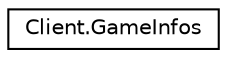 digraph "Graphical Class Hierarchy"
{
  edge [fontname="Helvetica",fontsize="10",labelfontname="Helvetica",labelfontsize="10"];
  node [fontname="Helvetica",fontsize="10",shape=record];
  rankdir="LR";
  Node0 [label="Client.GameInfos",height=0.2,width=0.4,color="black", fillcolor="white", style="filled",URL="$class_client_1_1_game_infos.html"];
}
